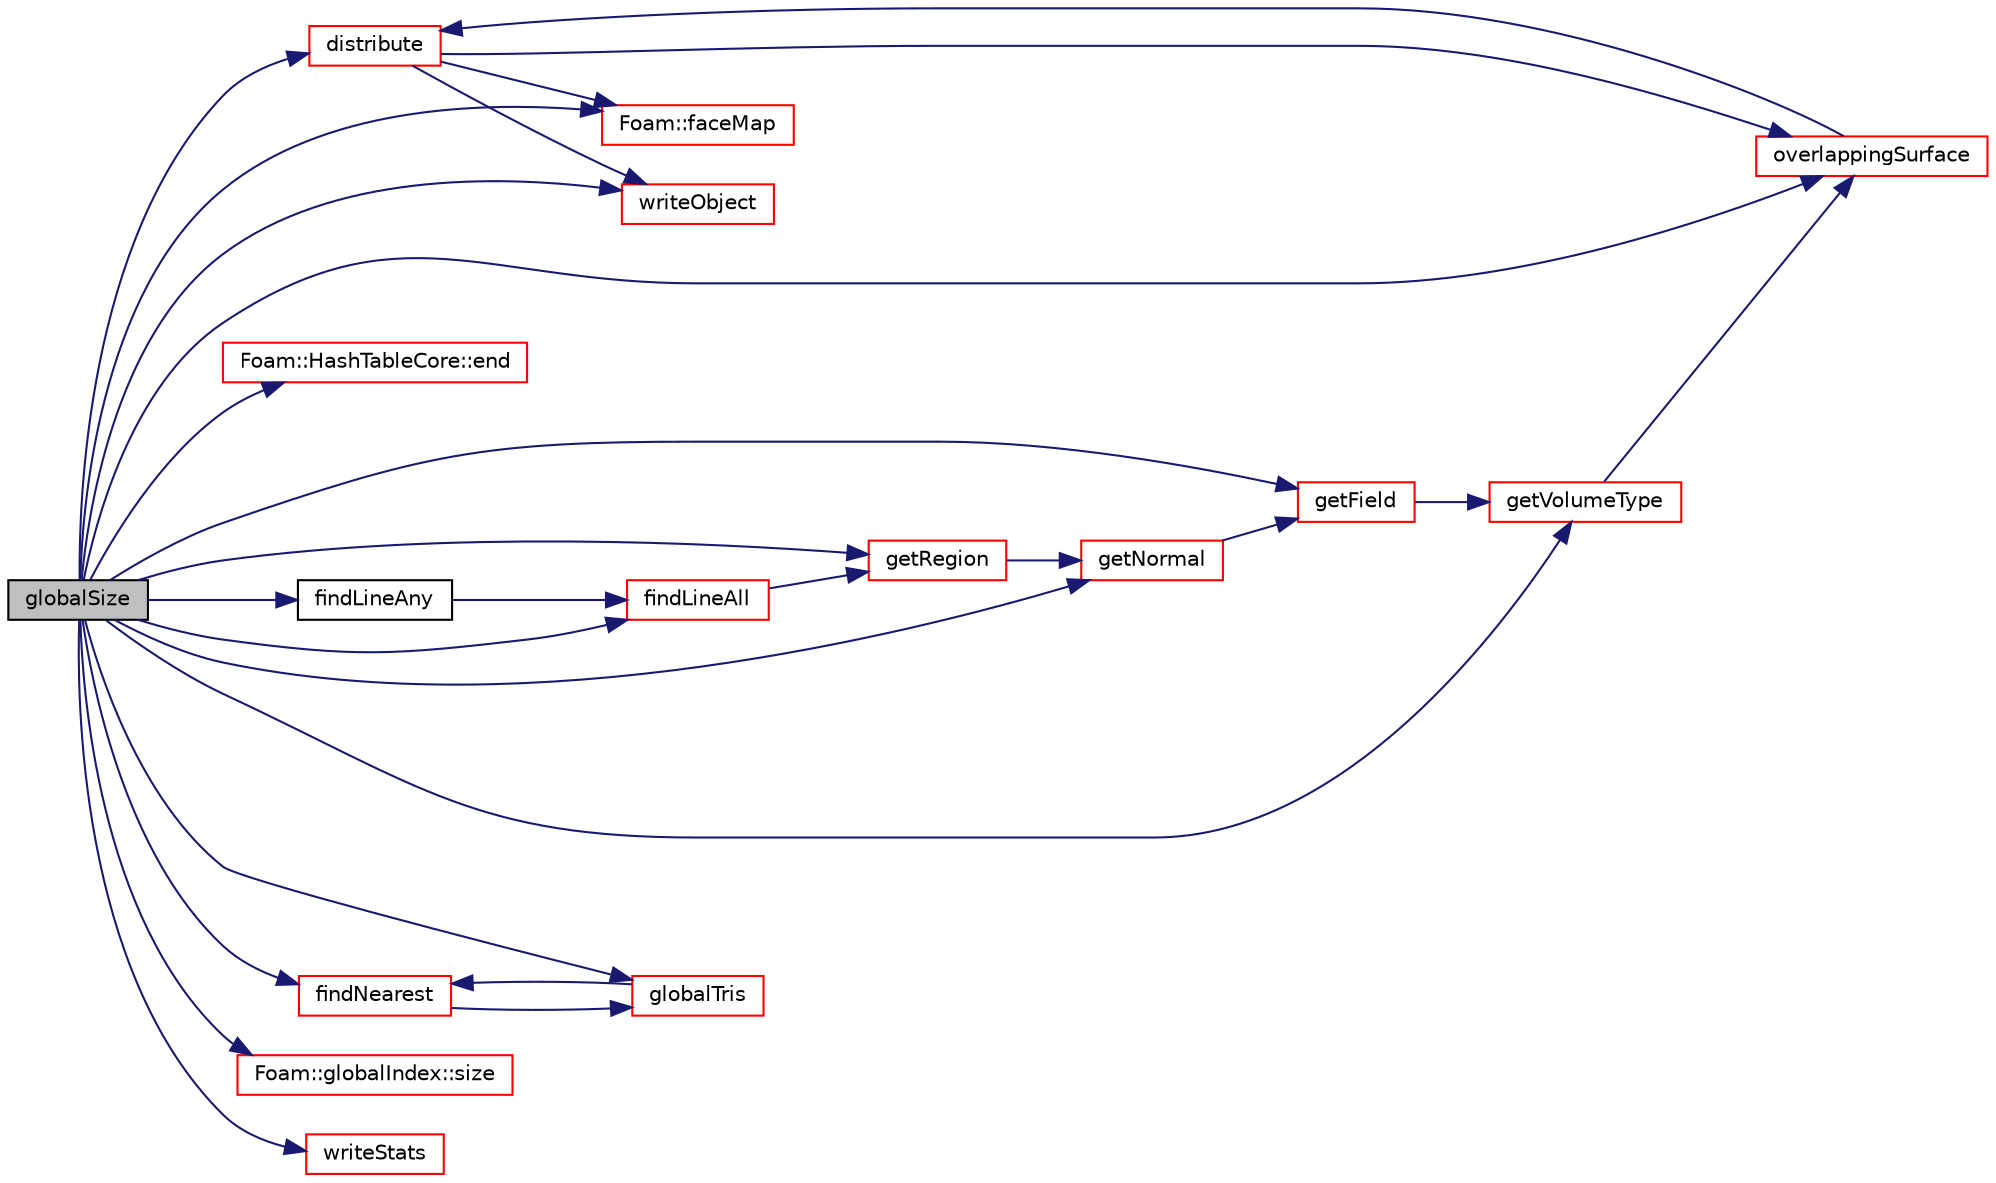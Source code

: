 digraph "globalSize"
{
  bgcolor="transparent";
  edge [fontname="Helvetica",fontsize="10",labelfontname="Helvetica",labelfontsize="10"];
  node [fontname="Helvetica",fontsize="10",shape=record];
  rankdir="LR";
  Node1 [label="globalSize",height=0.2,width=0.4,color="black", fillcolor="grey75", style="filled", fontcolor="black"];
  Node1 -> Node2 [color="midnightblue",fontsize="10",style="solid",fontname="Helvetica"];
  Node2 [label="distribute",height=0.2,width=0.4,color="red",URL="$a00566.html#a30b981a389a43e4853d4dec45e4e5edb",tooltip="Set bounds of surface. Bounds currently set as list of. "];
  Node2 -> Node3 [color="midnightblue",fontsize="10",style="solid",fontname="Helvetica"];
  Node3 [label="overlappingSurface",height=0.2,width=0.4,color="red",URL="$a00566.html#a2c6f811e1c5a7dce8df93f593380e3b6",tooltip="Subset the part of surface that is overlapping bounds. "];
  Node3 -> Node2 [color="midnightblue",fontsize="10",style="solid",fontname="Helvetica"];
  Node2 -> Node4 [color="midnightblue",fontsize="10",style="solid",fontname="Helvetica"];
  Node4 [label="Foam::faceMap",height=0.2,width=0.4,color="red",URL="$a10936.html#aa77215843e964fac259ab06e68d0ee02"];
  Node2 -> Node5 [color="midnightblue",fontsize="10",style="solid",fontname="Helvetica"];
  Node5 [label="writeObject",height=0.2,width=0.4,color="red",URL="$a00566.html#aa4d5557147f7b9288cfbf5222d503307",tooltip="Write using given format, version and compression. "];
  Node1 -> Node6 [color="midnightblue",fontsize="10",style="solid",fontname="Helvetica"];
  Node6 [label="Foam::HashTableCore::end",height=0.2,width=0.4,color="red",URL="$a01002.html#a540580a296c0ff351686ceb4f27b6fe6",tooltip="iteratorEnd set to beyond the end of any HashTable "];
  Node1 -> Node4 [color="midnightblue",fontsize="10",style="solid",fontname="Helvetica"];
  Node1 -> Node7 [color="midnightblue",fontsize="10",style="solid",fontname="Helvetica"];
  Node7 [label="findLineAll",height=0.2,width=0.4,color="red",URL="$a00566.html#a22df1d4ae0772ff535fd44a86742d198",tooltip="Get all intersections in order from start to end. "];
  Node7 -> Node8 [color="midnightblue",fontsize="10",style="solid",fontname="Helvetica"];
  Node8 [label="getRegion",height=0.2,width=0.4,color="red",URL="$a00566.html#aa169783cb670368723f3780399953280",tooltip="From a set of points and indices get the region. "];
  Node8 -> Node9 [color="midnightblue",fontsize="10",style="solid",fontname="Helvetica"];
  Node9 [label="getNormal",height=0.2,width=0.4,color="red",URL="$a00566.html#a502647d85c5dad76c637a7380d92a63d",tooltip="From a set of points and indices get the normal. "];
  Node9 -> Node10 [color="midnightblue",fontsize="10",style="solid",fontname="Helvetica"];
  Node10 [label="getField",height=0.2,width=0.4,color="red",URL="$a00566.html#a95e7ab4eb08b2aa21eea8803448f1c34",tooltip="WIP. From a set of hits (points and. "];
  Node10 -> Node11 [color="midnightblue",fontsize="10",style="solid",fontname="Helvetica"];
  Node11 [label="getVolumeType",height=0.2,width=0.4,color="red",URL="$a00566.html#a841fec7c9618319def0abf8af87b96d4",tooltip="Determine type (inside/outside/mixed) for point. unknown if. "];
  Node11 -> Node3 [color="midnightblue",fontsize="10",style="solid",fontname="Helvetica"];
  Node1 -> Node12 [color="midnightblue",fontsize="10",style="solid",fontname="Helvetica"];
  Node12 [label="findLineAny",height=0.2,width=0.4,color="black",URL="$a00566.html#ac65d782c6c6dd90c8a8f260986b64cf4",tooltip="Return any intersection on segment from start to end. "];
  Node12 -> Node7 [color="midnightblue",fontsize="10",style="solid",fontname="Helvetica"];
  Node1 -> Node13 [color="midnightblue",fontsize="10",style="solid",fontname="Helvetica"];
  Node13 [label="findNearest",height=0.2,width=0.4,color="red",URL="$a00566.html#ad64c821f48b189f0be09244ae2037fdc"];
  Node13 -> Node14 [color="midnightblue",fontsize="10",style="solid",fontname="Helvetica"];
  Node14 [label="globalTris",height=0.2,width=0.4,color="red",URL="$a00566.html#aa16881fce82f14f30ff03e244df2bc4c",tooltip="Triangle indexing (demand driven) "];
  Node14 -> Node13 [color="midnightblue",fontsize="10",style="solid",fontname="Helvetica"];
  Node1 -> Node10 [color="midnightblue",fontsize="10",style="solid",fontname="Helvetica"];
  Node1 -> Node9 [color="midnightblue",fontsize="10",style="solid",fontname="Helvetica"];
  Node1 -> Node8 [color="midnightblue",fontsize="10",style="solid",fontname="Helvetica"];
  Node1 -> Node11 [color="midnightblue",fontsize="10",style="solid",fontname="Helvetica"];
  Node1 -> Node14 [color="midnightblue",fontsize="10",style="solid",fontname="Helvetica"];
  Node1 -> Node3 [color="midnightblue",fontsize="10",style="solid",fontname="Helvetica"];
  Node1 -> Node15 [color="midnightblue",fontsize="10",style="solid",fontname="Helvetica"];
  Node15 [label="Foam::globalIndex::size",height=0.2,width=0.4,color="red",URL="$a00947.html#a723361dc2020160f5492e8fe2d09fa44",tooltip="Global sum of localSizes. "];
  Node1 -> Node5 [color="midnightblue",fontsize="10",style="solid",fontname="Helvetica"];
  Node1 -> Node16 [color="midnightblue",fontsize="10",style="solid",fontname="Helvetica"];
  Node16 [label="writeStats",height=0.2,width=0.4,color="red",URL="$a00566.html#a3852b36537f6220c4fc7f55769fc0f13",tooltip="Print some stats. Parallel aware version of. "];
}
